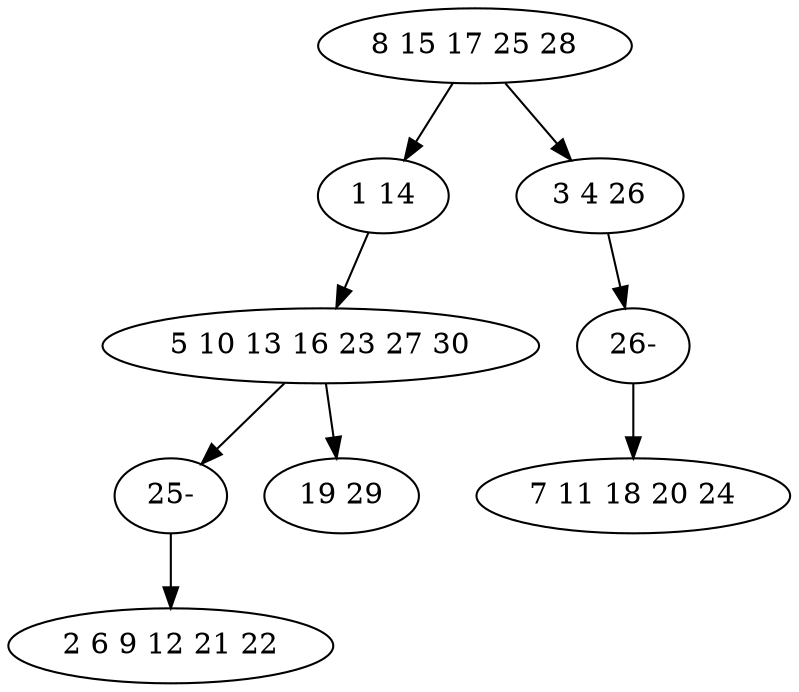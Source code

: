 digraph true_tree {
	"0" -> "1"
	"1" -> "2"
	"2" -> "7"
	"0" -> "4"
	"2" -> "5"
	"4" -> "8"
	"7" -> "3"
	"8" -> "6"
	"0" [label="8 15 17 25 28"];
	"1" [label="1 14"];
	"2" [label="5 10 13 16 23 27 30"];
	"3" [label="2 6 9 12 21 22"];
	"4" [label="3 4 26"];
	"5" [label="19 29"];
	"6" [label="7 11 18 20 24"];
	"7" [label="25-"];
	"8" [label="26-"];
}
